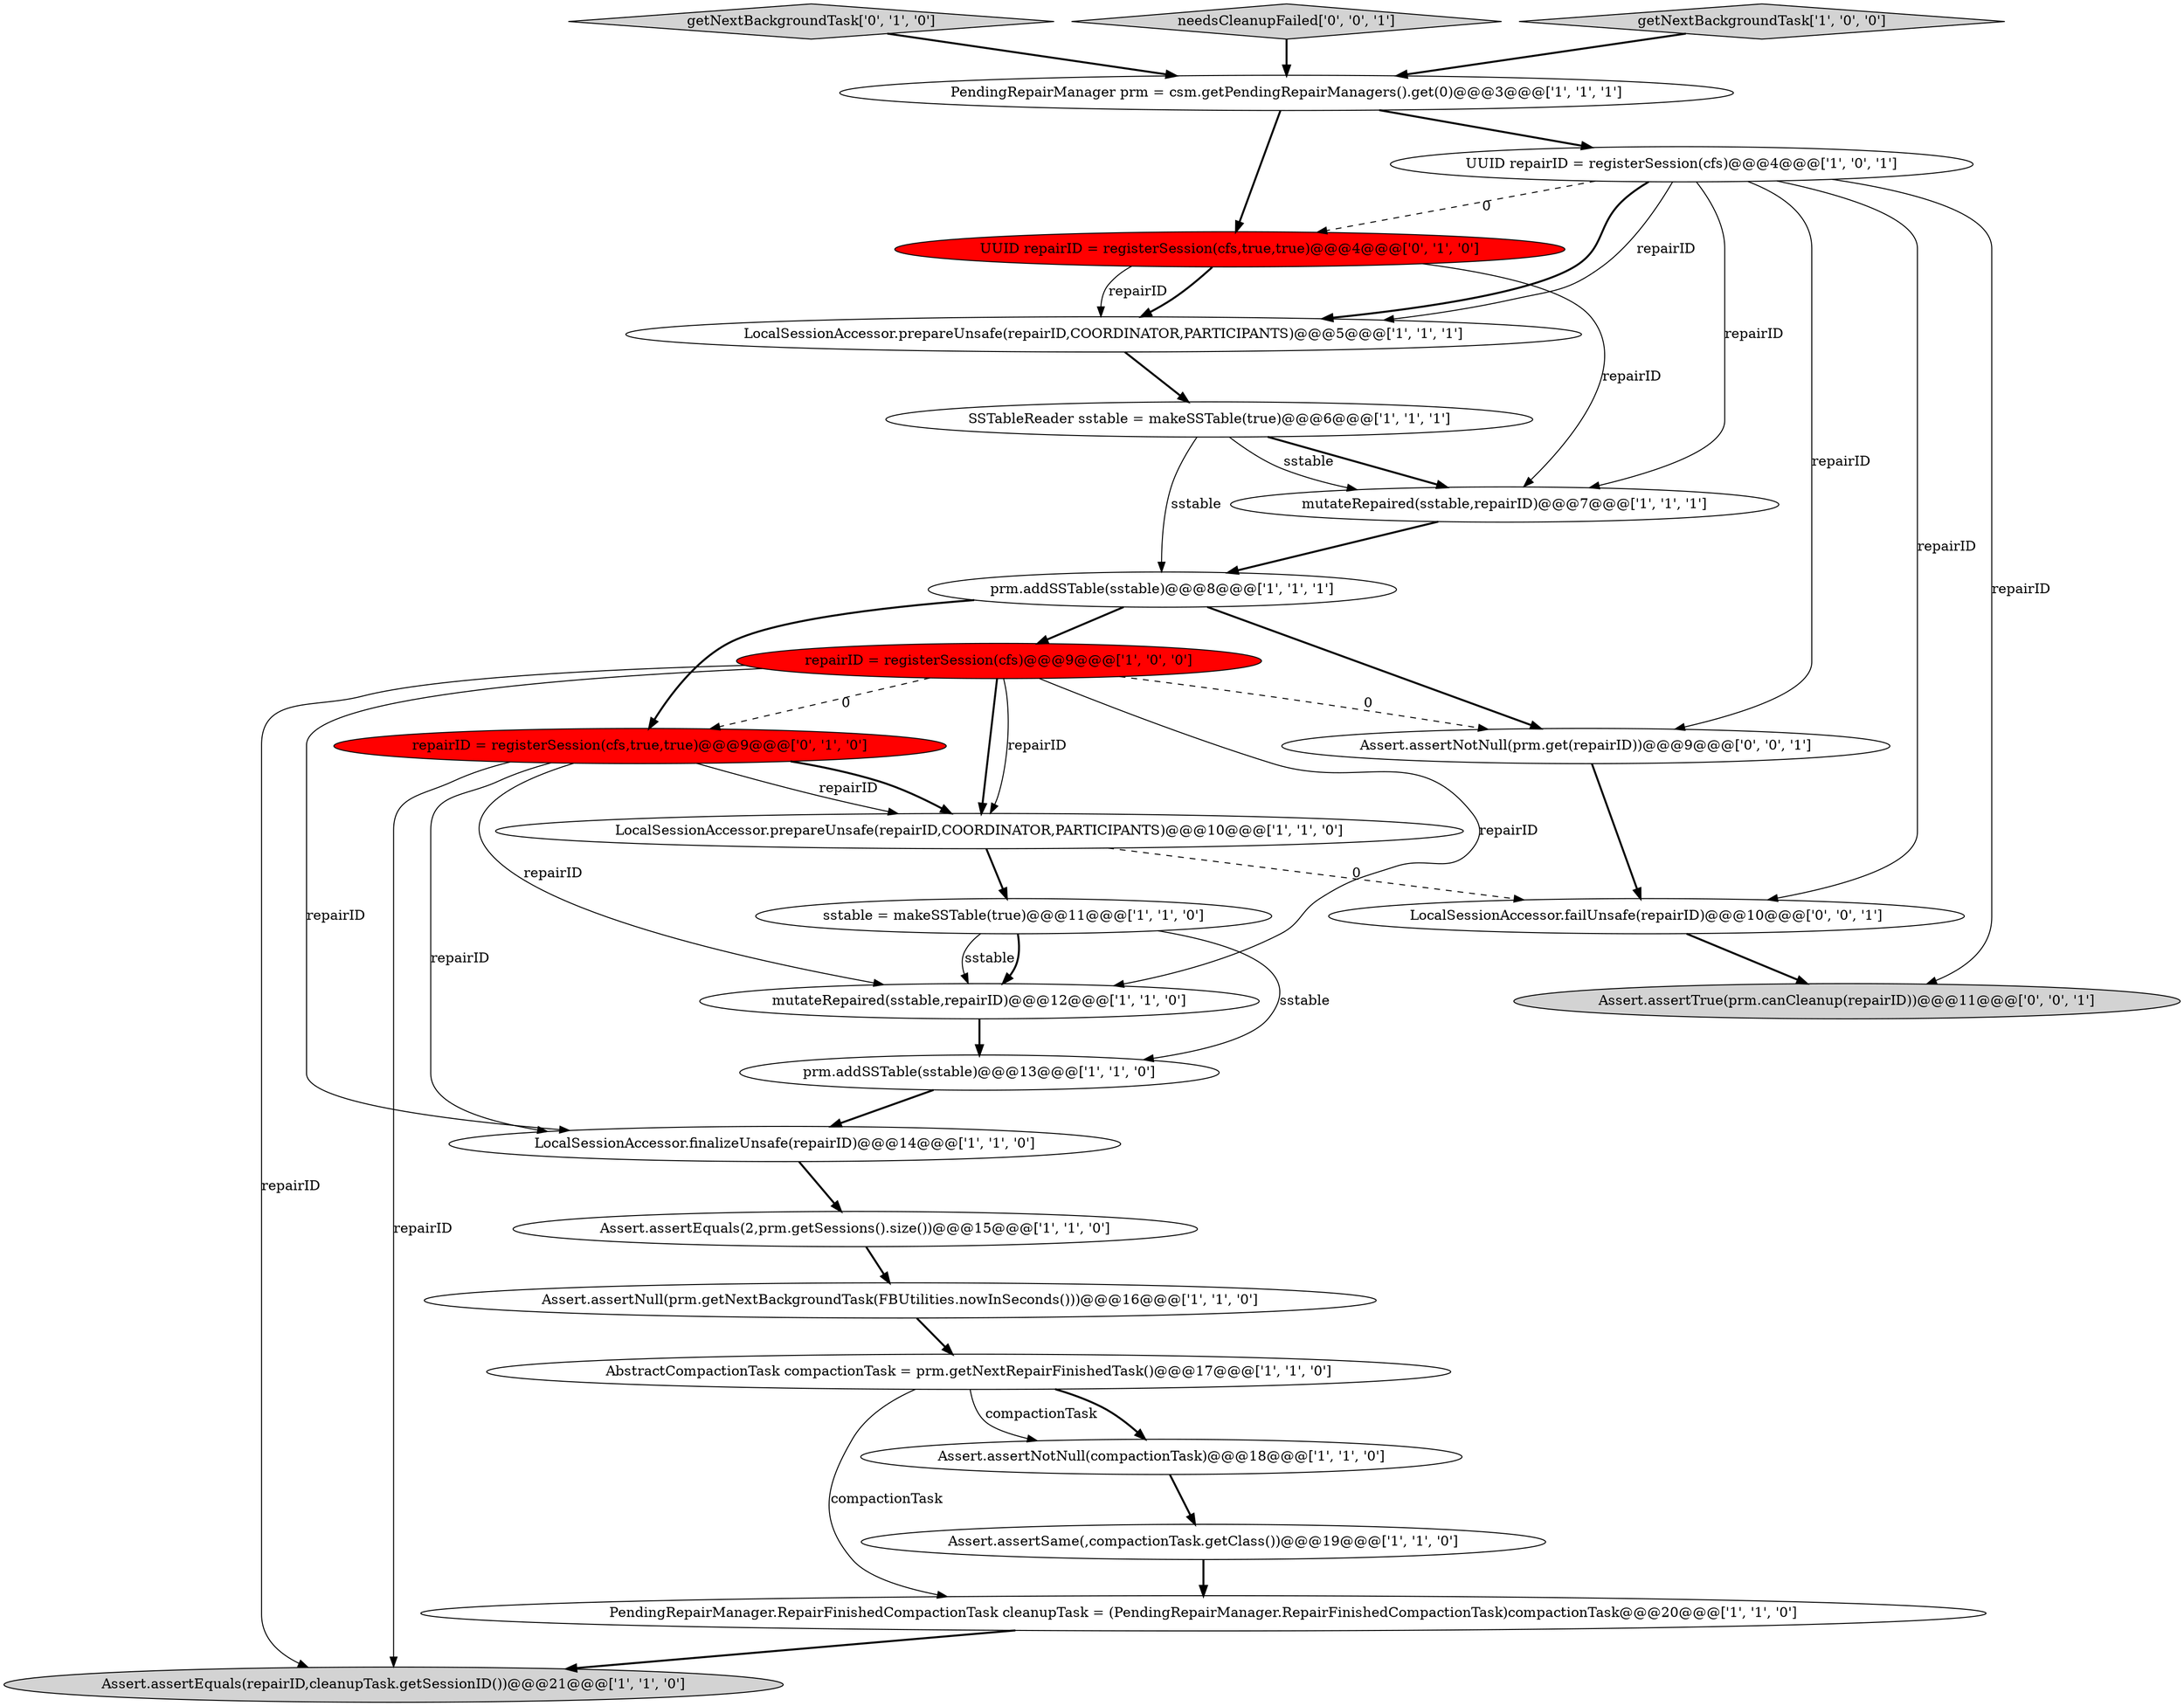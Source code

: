 digraph {
4 [style = filled, label = "Assert.assertEquals(2,prm.getSessions().size())@@@15@@@['1', '1', '0']", fillcolor = white, shape = ellipse image = "AAA0AAABBB1BBB"];
1 [style = filled, label = "repairID = registerSession(cfs)@@@9@@@['1', '0', '0']", fillcolor = red, shape = ellipse image = "AAA1AAABBB1BBB"];
9 [style = filled, label = "PendingRepairManager prm = csm.getPendingRepairManagers().get(0)@@@3@@@['1', '1', '1']", fillcolor = white, shape = ellipse image = "AAA0AAABBB1BBB"];
8 [style = filled, label = "UUID repairID = registerSession(cfs)@@@4@@@['1', '0', '1']", fillcolor = white, shape = ellipse image = "AAA0AAABBB1BBB"];
20 [style = filled, label = "repairID = registerSession(cfs,true,true)@@@9@@@['0', '1', '0']", fillcolor = red, shape = ellipse image = "AAA1AAABBB2BBB"];
16 [style = filled, label = "AbstractCompactionTask compactionTask = prm.getNextRepairFinishedTask()@@@17@@@['1', '1', '0']", fillcolor = white, shape = ellipse image = "AAA0AAABBB1BBB"];
3 [style = filled, label = "Assert.assertNotNull(compactionTask)@@@18@@@['1', '1', '0']", fillcolor = white, shape = ellipse image = "AAA0AAABBB1BBB"];
22 [style = filled, label = "getNextBackgroundTask['0', '1', '0']", fillcolor = lightgray, shape = diamond image = "AAA0AAABBB2BBB"];
17 [style = filled, label = "mutateRepaired(sstable,repairID)@@@7@@@['1', '1', '1']", fillcolor = white, shape = ellipse image = "AAA0AAABBB1BBB"];
7 [style = filled, label = "Assert.assertEquals(repairID,cleanupTask.getSessionID())@@@21@@@['1', '1', '0']", fillcolor = lightgray, shape = ellipse image = "AAA0AAABBB1BBB"];
23 [style = filled, label = "needsCleanupFailed['0', '0', '1']", fillcolor = lightgray, shape = diamond image = "AAA0AAABBB3BBB"];
10 [style = filled, label = "LocalSessionAccessor.prepareUnsafe(repairID,COORDINATOR,PARTICIPANTS)@@@5@@@['1', '1', '1']", fillcolor = white, shape = ellipse image = "AAA0AAABBB1BBB"];
5 [style = filled, label = "PendingRepairManager.RepairFinishedCompactionTask cleanupTask = (PendingRepairManager.RepairFinishedCompactionTask)compactionTask@@@20@@@['1', '1', '0']", fillcolor = white, shape = ellipse image = "AAA0AAABBB1BBB"];
6 [style = filled, label = "Assert.assertSame(,compactionTask.getClass())@@@19@@@['1', '1', '0']", fillcolor = white, shape = ellipse image = "AAA0AAABBB1BBB"];
19 [style = filled, label = "getNextBackgroundTask['1', '0', '0']", fillcolor = lightgray, shape = diamond image = "AAA0AAABBB1BBB"];
11 [style = filled, label = "SSTableReader sstable = makeSSTable(true)@@@6@@@['1', '1', '1']", fillcolor = white, shape = ellipse image = "AAA0AAABBB1BBB"];
0 [style = filled, label = "sstable = makeSSTable(true)@@@11@@@['1', '1', '0']", fillcolor = white, shape = ellipse image = "AAA0AAABBB1BBB"];
14 [style = filled, label = "prm.addSSTable(sstable)@@@13@@@['1', '1', '0']", fillcolor = white, shape = ellipse image = "AAA0AAABBB1BBB"];
15 [style = filled, label = "LocalSessionAccessor.finalizeUnsafe(repairID)@@@14@@@['1', '1', '0']", fillcolor = white, shape = ellipse image = "AAA0AAABBB1BBB"];
12 [style = filled, label = "LocalSessionAccessor.prepareUnsafe(repairID,COORDINATOR,PARTICIPANTS)@@@10@@@['1', '1', '0']", fillcolor = white, shape = ellipse image = "AAA0AAABBB1BBB"];
24 [style = filled, label = "LocalSessionAccessor.failUnsafe(repairID)@@@10@@@['0', '0', '1']", fillcolor = white, shape = ellipse image = "AAA0AAABBB3BBB"];
21 [style = filled, label = "UUID repairID = registerSession(cfs,true,true)@@@4@@@['0', '1', '0']", fillcolor = red, shape = ellipse image = "AAA1AAABBB2BBB"];
26 [style = filled, label = "Assert.assertNotNull(prm.get(repairID))@@@9@@@['0', '0', '1']", fillcolor = white, shape = ellipse image = "AAA0AAABBB3BBB"];
25 [style = filled, label = "Assert.assertTrue(prm.canCleanup(repairID))@@@11@@@['0', '0', '1']", fillcolor = lightgray, shape = ellipse image = "AAA0AAABBB3BBB"];
13 [style = filled, label = "mutateRepaired(sstable,repairID)@@@12@@@['1', '1', '0']", fillcolor = white, shape = ellipse image = "AAA0AAABBB1BBB"];
18 [style = filled, label = "prm.addSSTable(sstable)@@@8@@@['1', '1', '1']", fillcolor = white, shape = ellipse image = "AAA0AAABBB1BBB"];
2 [style = filled, label = "Assert.assertNull(prm.getNextBackgroundTask(FBUtilities.nowInSeconds()))@@@16@@@['1', '1', '0']", fillcolor = white, shape = ellipse image = "AAA0AAABBB1BBB"];
16->3 [style = bold, label=""];
8->10 [style = bold, label=""];
21->10 [style = bold, label=""];
0->13 [style = solid, label="sstable"];
20->7 [style = solid, label="repairID"];
1->13 [style = solid, label="repairID"];
0->13 [style = bold, label=""];
8->26 [style = solid, label="repairID"];
8->24 [style = solid, label="repairID"];
1->26 [style = dashed, label="0"];
8->25 [style = solid, label="repairID"];
22->9 [style = bold, label=""];
18->26 [style = bold, label=""];
3->6 [style = bold, label=""];
20->15 [style = solid, label="repairID"];
4->2 [style = bold, label=""];
8->21 [style = dashed, label="0"];
9->8 [style = bold, label=""];
26->24 [style = bold, label=""];
12->0 [style = bold, label=""];
16->3 [style = solid, label="compactionTask"];
1->7 [style = solid, label="repairID"];
1->20 [style = dashed, label="0"];
0->14 [style = solid, label="sstable"];
6->5 [style = bold, label=""];
18->20 [style = bold, label=""];
21->17 [style = solid, label="repairID"];
8->10 [style = solid, label="repairID"];
8->17 [style = solid, label="repairID"];
21->10 [style = solid, label="repairID"];
20->12 [style = solid, label="repairID"];
18->1 [style = bold, label=""];
19->9 [style = bold, label=""];
1->15 [style = solid, label="repairID"];
24->25 [style = bold, label=""];
12->24 [style = dashed, label="0"];
20->12 [style = bold, label=""];
15->4 [style = bold, label=""];
9->21 [style = bold, label=""];
1->12 [style = bold, label=""];
11->18 [style = solid, label="sstable"];
1->12 [style = solid, label="repairID"];
20->13 [style = solid, label="repairID"];
11->17 [style = bold, label=""];
5->7 [style = bold, label=""];
14->15 [style = bold, label=""];
16->5 [style = solid, label="compactionTask"];
11->17 [style = solid, label="sstable"];
23->9 [style = bold, label=""];
13->14 [style = bold, label=""];
17->18 [style = bold, label=""];
10->11 [style = bold, label=""];
2->16 [style = bold, label=""];
}
